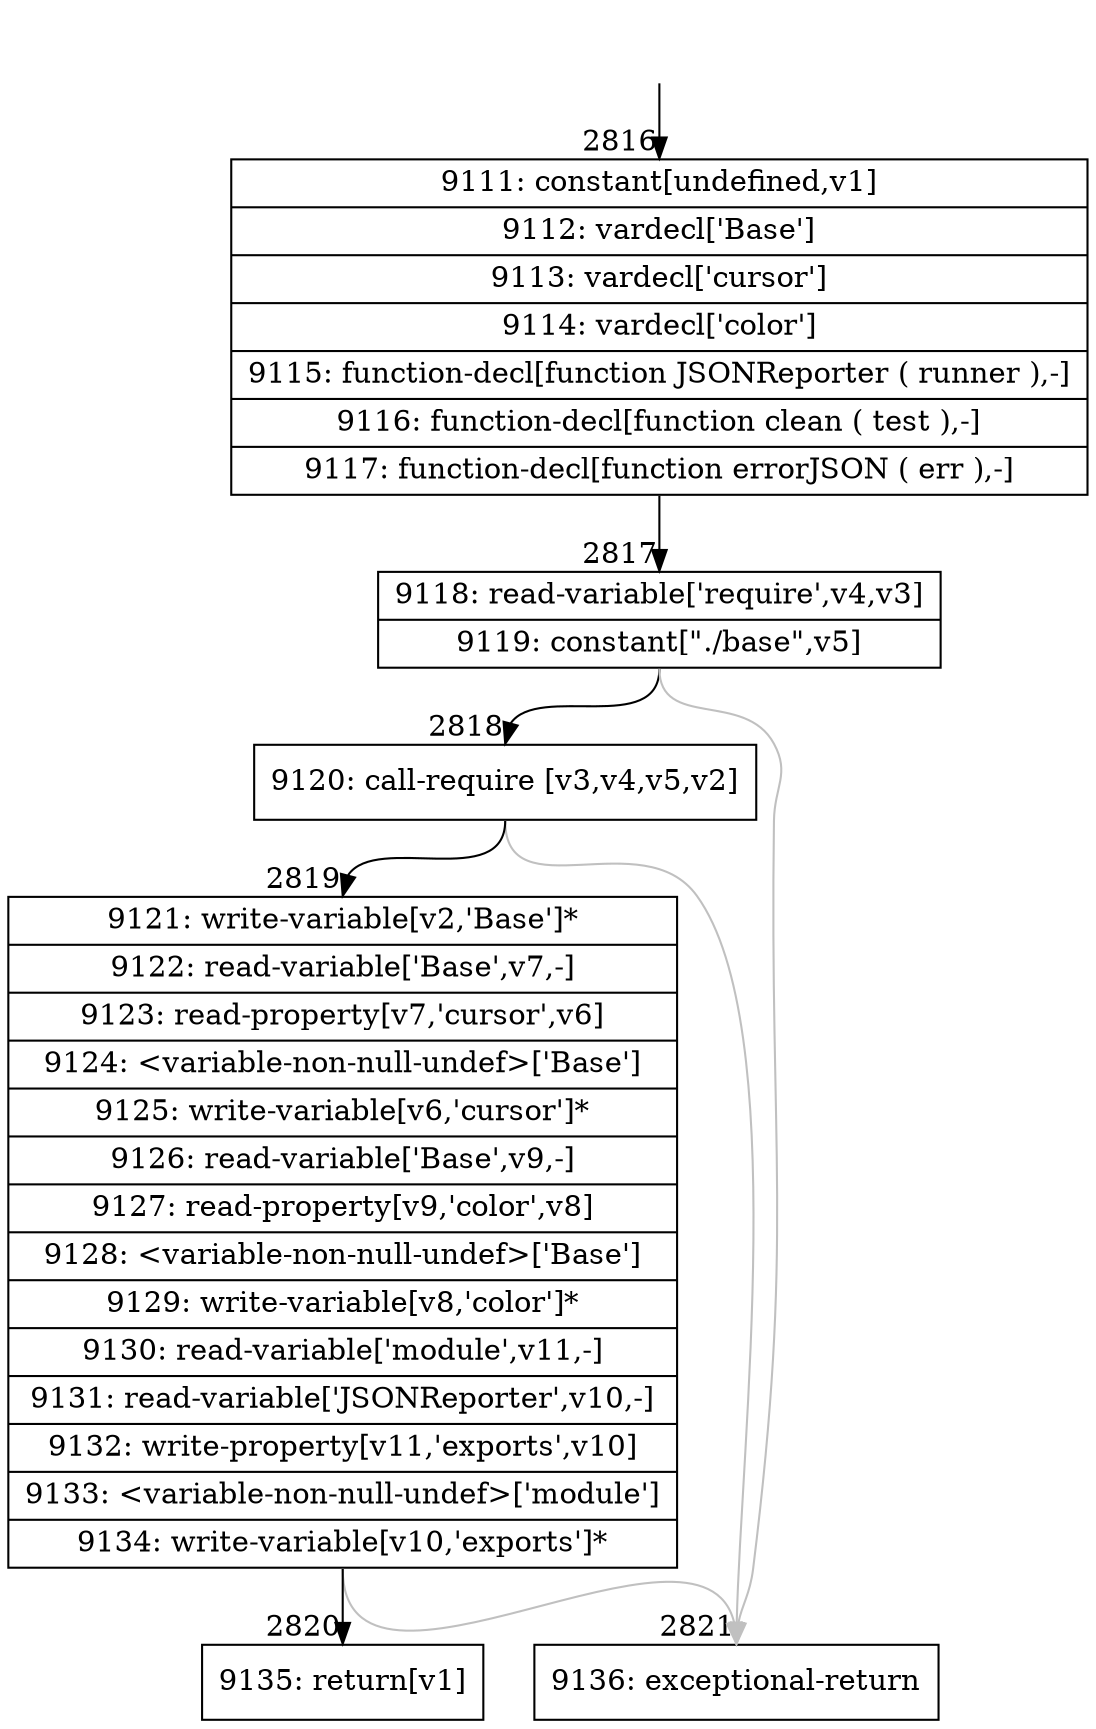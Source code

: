 digraph {
rankdir="TD"
BB_entry238[shape=none,label=""];
BB_entry238 -> BB2816 [tailport=s, headport=n, headlabel="    2816"]
BB2816 [shape=record label="{9111: constant[undefined,v1]|9112: vardecl['Base']|9113: vardecl['cursor']|9114: vardecl['color']|9115: function-decl[function JSONReporter ( runner ),-]|9116: function-decl[function clean ( test ),-]|9117: function-decl[function errorJSON ( err ),-]}" ] 
BB2816 -> BB2817 [tailport=s, headport=n, headlabel="      2817"]
BB2817 [shape=record label="{9118: read-variable['require',v4,v3]|9119: constant[\"./base\",v5]}" ] 
BB2817 -> BB2818 [tailport=s, headport=n, headlabel="      2818"]
BB2817 -> BB2821 [tailport=s, headport=n, color=gray, headlabel="      2821"]
BB2818 [shape=record label="{9120: call-require [v3,v4,v5,v2]}" ] 
BB2818 -> BB2819 [tailport=s, headport=n, headlabel="      2819"]
BB2818 -> BB2821 [tailport=s, headport=n, color=gray]
BB2819 [shape=record label="{9121: write-variable[v2,'Base']*|9122: read-variable['Base',v7,-]|9123: read-property[v7,'cursor',v6]|9124: \<variable-non-null-undef\>['Base']|9125: write-variable[v6,'cursor']*|9126: read-variable['Base',v9,-]|9127: read-property[v9,'color',v8]|9128: \<variable-non-null-undef\>['Base']|9129: write-variable[v8,'color']*|9130: read-variable['module',v11,-]|9131: read-variable['JSONReporter',v10,-]|9132: write-property[v11,'exports',v10]|9133: \<variable-non-null-undef\>['module']|9134: write-variable[v10,'exports']*}" ] 
BB2819 -> BB2820 [tailport=s, headport=n, headlabel="      2820"]
BB2819 -> BB2821 [tailport=s, headport=n, color=gray]
BB2820 [shape=record label="{9135: return[v1]}" ] 
BB2821 [shape=record label="{9136: exceptional-return}" ] 
//#$~ 3272
}
